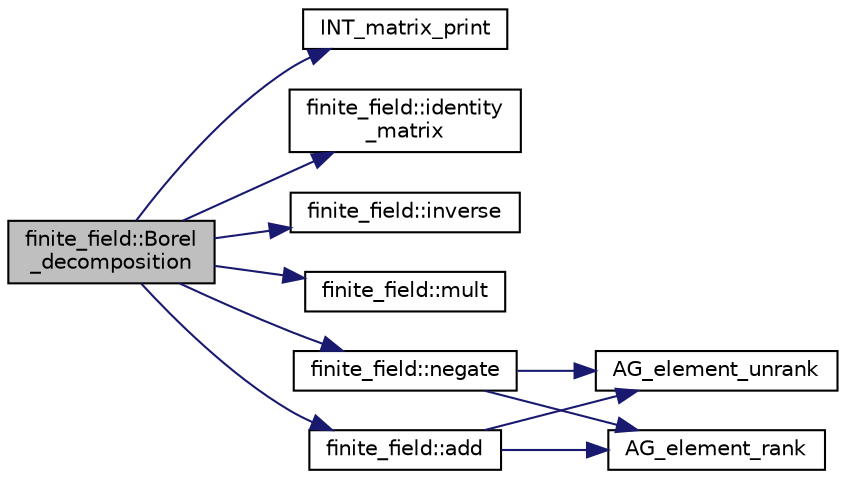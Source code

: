 digraph "finite_field::Borel_decomposition"
{
  edge [fontname="Helvetica",fontsize="10",labelfontname="Helvetica",labelfontsize="10"];
  node [fontname="Helvetica",fontsize="10",shape=record];
  rankdir="LR";
  Node1838 [label="finite_field::Borel\l_decomposition",height=0.2,width=0.4,color="black", fillcolor="grey75", style="filled", fontcolor="black"];
  Node1838 -> Node1839 [color="midnightblue",fontsize="10",style="solid",fontname="Helvetica"];
  Node1839 [label="INT_matrix_print",height=0.2,width=0.4,color="black", fillcolor="white", style="filled",URL="$d5/db4/io__and__os_8h.html#afd4180a24bef3a2b584668a4eaf607ff"];
  Node1838 -> Node1840 [color="midnightblue",fontsize="10",style="solid",fontname="Helvetica"];
  Node1840 [label="finite_field::identity\l_matrix",height=0.2,width=0.4,color="black", fillcolor="white", style="filled",URL="$df/d5a/classfinite__field.html#a4688997f80b8721560bccec986c23413"];
  Node1838 -> Node1841 [color="midnightblue",fontsize="10",style="solid",fontname="Helvetica"];
  Node1841 [label="finite_field::inverse",height=0.2,width=0.4,color="black", fillcolor="white", style="filled",URL="$df/d5a/classfinite__field.html#a69f2a12c01e70b7ce2d115c5221c9cdd"];
  Node1838 -> Node1842 [color="midnightblue",fontsize="10",style="solid",fontname="Helvetica"];
  Node1842 [label="finite_field::mult",height=0.2,width=0.4,color="black", fillcolor="white", style="filled",URL="$df/d5a/classfinite__field.html#a24fb5917aa6d4d656fd855b7f44a13b0"];
  Node1838 -> Node1843 [color="midnightblue",fontsize="10",style="solid",fontname="Helvetica"];
  Node1843 [label="finite_field::negate",height=0.2,width=0.4,color="black", fillcolor="white", style="filled",URL="$df/d5a/classfinite__field.html#aa9d798298f25d4a9262b5bc5f1733e31"];
  Node1843 -> Node1844 [color="midnightblue",fontsize="10",style="solid",fontname="Helvetica"];
  Node1844 [label="AG_element_unrank",height=0.2,width=0.4,color="black", fillcolor="white", style="filled",URL="$d4/d67/geometry_8h.html#a4a33b86c87b2879b97cfa1327abe2885"];
  Node1843 -> Node1845 [color="midnightblue",fontsize="10",style="solid",fontname="Helvetica"];
  Node1845 [label="AG_element_rank",height=0.2,width=0.4,color="black", fillcolor="white", style="filled",URL="$d4/d67/geometry_8h.html#ab2ac908d07dd8038fd996e26bdc75c17"];
  Node1838 -> Node1846 [color="midnightblue",fontsize="10",style="solid",fontname="Helvetica"];
  Node1846 [label="finite_field::add",height=0.2,width=0.4,color="black", fillcolor="white", style="filled",URL="$df/d5a/classfinite__field.html#a8f12328a27500f3c7be0c849ebbc9d14"];
  Node1846 -> Node1844 [color="midnightblue",fontsize="10",style="solid",fontname="Helvetica"];
  Node1846 -> Node1845 [color="midnightblue",fontsize="10",style="solid",fontname="Helvetica"];
}
